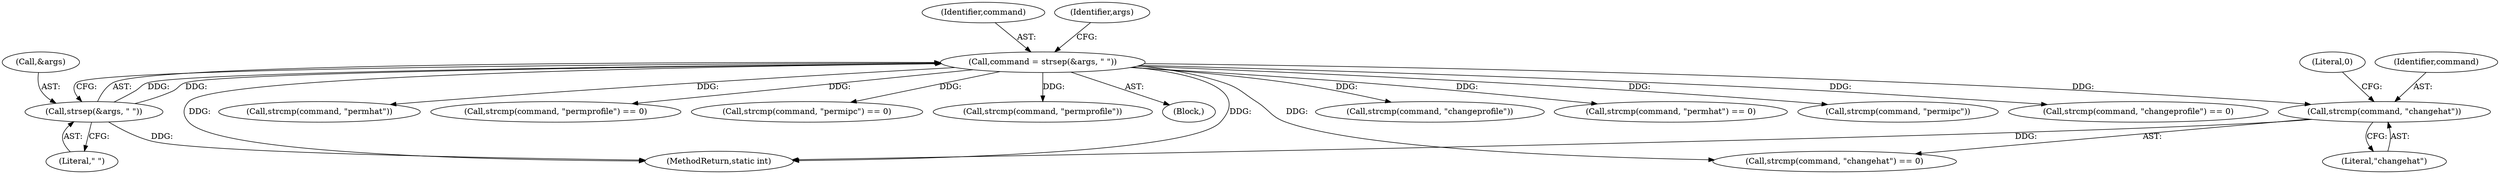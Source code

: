 digraph "0_linux_a5b2c5b2ad5853591a6cac6134cd0f599a720865@API" {
"1000199" [label="(Call,strcmp(command, \"changehat\"))"];
"1000158" [label="(Call,command = strsep(&args, \" \"))"];
"1000160" [label="(Call,strsep(&args, \" \"))"];
"1000213" [label="(Call,strcmp(command, \"permhat\") == 0)"];
"1000200" [label="(Identifier,command)"];
"1000259" [label="(Call,strcmp(command, \"permipc\"))"];
"1000227" [label="(Call,strcmp(command, \"changeprofile\") == 0)"];
"1000159" [label="(Identifier,command)"];
"1000163" [label="(Literal,\" \")"];
"1000198" [label="(Call,strcmp(command, \"changehat\") == 0)"];
"1000161" [label="(Call,&args)"];
"1000214" [label="(Call,strcmp(command, \"permhat\"))"];
"1000158" [label="(Call,command = strsep(&args, \" \"))"];
"1000243" [label="(Call,strcmp(command, \"permprofile\") == 0)"];
"1000201" [label="(Literal,\"changehat\")"];
"1000258" [label="(Call,strcmp(command, \"permipc\") == 0)"];
"1000166" [label="(Identifier,args)"];
"1000244" [label="(Call,strcmp(command, \"permprofile\"))"];
"1000108" [label="(Block,)"];
"1000202" [label="(Literal,0)"];
"1000333" [label="(MethodReturn,static int)"];
"1000160" [label="(Call,strsep(&args, \" \"))"];
"1000199" [label="(Call,strcmp(command, \"changehat\"))"];
"1000228" [label="(Call,strcmp(command, \"changeprofile\"))"];
"1000199" -> "1000198"  [label="AST: "];
"1000199" -> "1000201"  [label="CFG: "];
"1000200" -> "1000199"  [label="AST: "];
"1000201" -> "1000199"  [label="AST: "];
"1000202" -> "1000199"  [label="CFG: "];
"1000199" -> "1000333"  [label="DDG: "];
"1000158" -> "1000199"  [label="DDG: "];
"1000158" -> "1000108"  [label="AST: "];
"1000158" -> "1000160"  [label="CFG: "];
"1000159" -> "1000158"  [label="AST: "];
"1000160" -> "1000158"  [label="AST: "];
"1000166" -> "1000158"  [label="CFG: "];
"1000158" -> "1000333"  [label="DDG: "];
"1000158" -> "1000333"  [label="DDG: "];
"1000160" -> "1000158"  [label="DDG: "];
"1000160" -> "1000158"  [label="DDG: "];
"1000158" -> "1000198"  [label="DDG: "];
"1000158" -> "1000213"  [label="DDG: "];
"1000158" -> "1000214"  [label="DDG: "];
"1000158" -> "1000227"  [label="DDG: "];
"1000158" -> "1000228"  [label="DDG: "];
"1000158" -> "1000243"  [label="DDG: "];
"1000158" -> "1000244"  [label="DDG: "];
"1000158" -> "1000258"  [label="DDG: "];
"1000158" -> "1000259"  [label="DDG: "];
"1000160" -> "1000163"  [label="CFG: "];
"1000161" -> "1000160"  [label="AST: "];
"1000163" -> "1000160"  [label="AST: "];
"1000160" -> "1000333"  [label="DDG: "];
}
